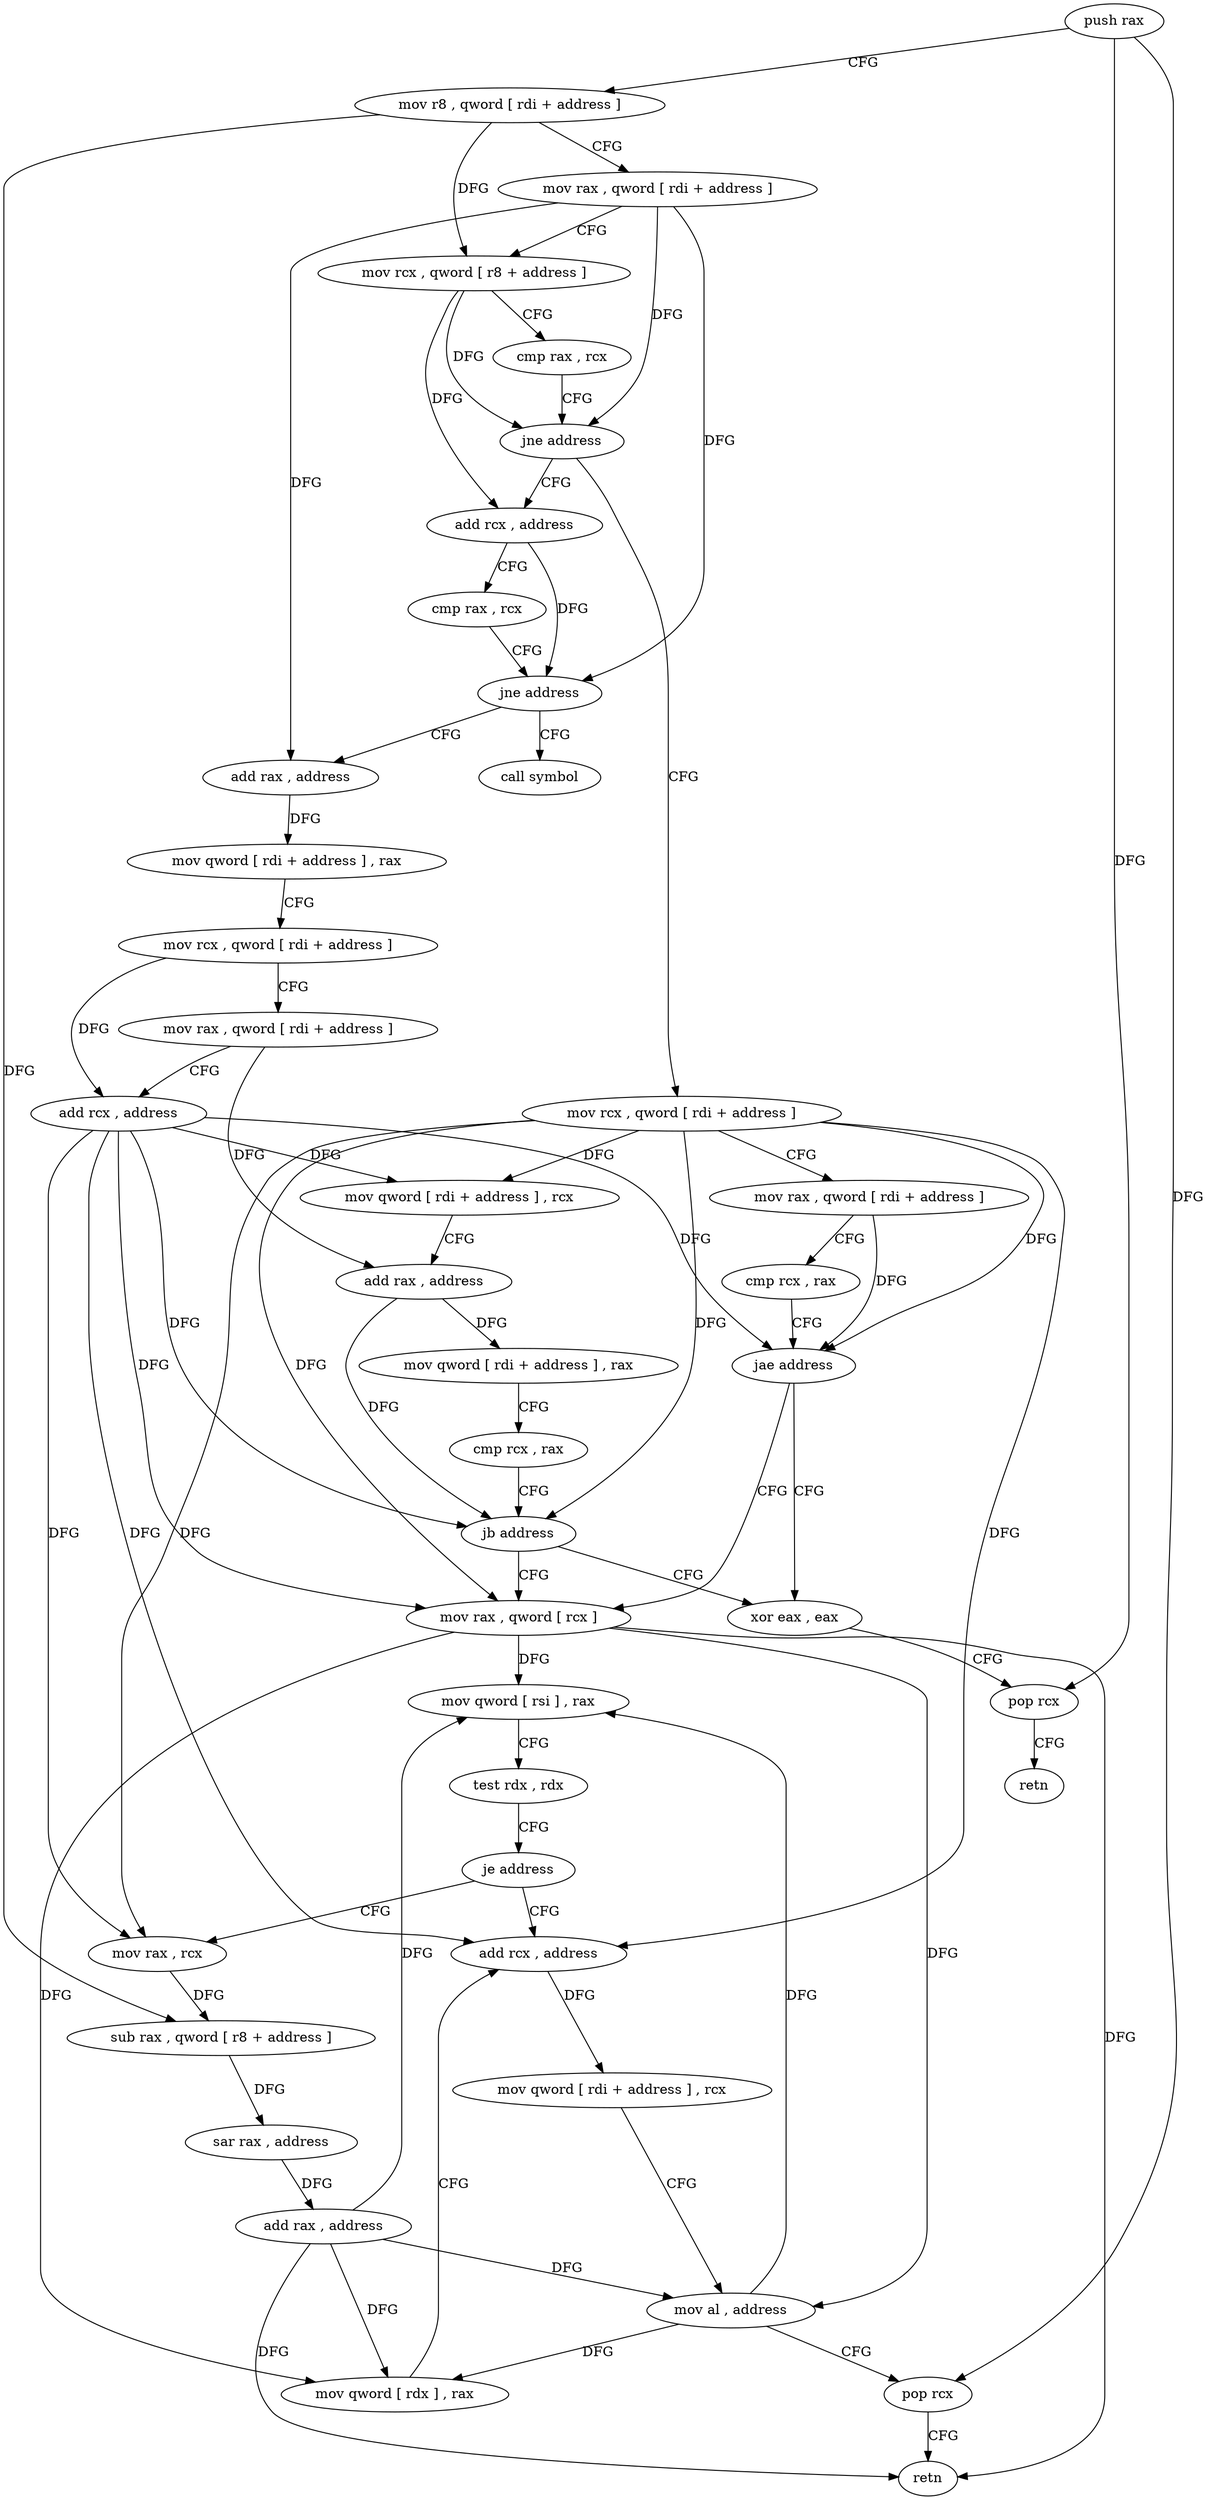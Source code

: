 digraph "func" {
"156576" [label = "push rax" ]
"156577" [label = "mov r8 , qword [ rdi + address ]" ]
"156581" [label = "mov rax , qword [ rdi + address ]" ]
"156585" [label = "mov rcx , qword [ r8 + address ]" ]
"156589" [label = "cmp rax , rcx" ]
"156592" [label = "jne address" ]
"156648" [label = "add rcx , address" ]
"156594" [label = "mov rcx , qword [ rdi + address ]" ]
"156652" [label = "cmp rax , rcx" ]
"156655" [label = "jne address" ]
"156698" [label = "call symbol" ]
"156657" [label = "add rax , address" ]
"156598" [label = "mov rax , qword [ rdi + address ]" ]
"156602" [label = "cmp rcx , rax" ]
"156605" [label = "jae address" ]
"156694" [label = "xor eax , eax" ]
"156607" [label = "mov rax , qword [ rcx ]" ]
"156661" [label = "mov qword [ rdi + address ] , rax" ]
"156665" [label = "mov rcx , qword [ rdi + address ]" ]
"156669" [label = "mov rax , qword [ rdi + address ]" ]
"156673" [label = "add rcx , address" ]
"156677" [label = "mov qword [ rdi + address ] , rcx" ]
"156681" [label = "add rax , address" ]
"156685" [label = "mov qword [ rdi + address ] , rax" ]
"156689" [label = "cmp rcx , rax" ]
"156692" [label = "jb address" ]
"156696" [label = "pop rcx" ]
"156697" [label = "retn" ]
"156610" [label = "mov qword [ rsi ] , rax" ]
"156613" [label = "test rdx , rdx" ]
"156616" [label = "je address" ]
"156636" [label = "add rcx , address" ]
"156618" [label = "mov rax , rcx" ]
"156640" [label = "mov qword [ rdi + address ] , rcx" ]
"156644" [label = "mov al , address" ]
"156646" [label = "pop rcx" ]
"156647" [label = "retn" ]
"156621" [label = "sub rax , qword [ r8 + address ]" ]
"156625" [label = "sar rax , address" ]
"156629" [label = "add rax , address" ]
"156633" [label = "mov qword [ rdx ] , rax" ]
"156576" -> "156577" [ label = "CFG" ]
"156576" -> "156696" [ label = "DFG" ]
"156576" -> "156646" [ label = "DFG" ]
"156577" -> "156581" [ label = "CFG" ]
"156577" -> "156585" [ label = "DFG" ]
"156577" -> "156621" [ label = "DFG" ]
"156581" -> "156585" [ label = "CFG" ]
"156581" -> "156592" [ label = "DFG" ]
"156581" -> "156655" [ label = "DFG" ]
"156581" -> "156657" [ label = "DFG" ]
"156585" -> "156589" [ label = "CFG" ]
"156585" -> "156592" [ label = "DFG" ]
"156585" -> "156648" [ label = "DFG" ]
"156589" -> "156592" [ label = "CFG" ]
"156592" -> "156648" [ label = "CFG" ]
"156592" -> "156594" [ label = "CFG" ]
"156648" -> "156652" [ label = "CFG" ]
"156648" -> "156655" [ label = "DFG" ]
"156594" -> "156598" [ label = "CFG" ]
"156594" -> "156605" [ label = "DFG" ]
"156594" -> "156677" [ label = "DFG" ]
"156594" -> "156692" [ label = "DFG" ]
"156594" -> "156607" [ label = "DFG" ]
"156594" -> "156636" [ label = "DFG" ]
"156594" -> "156618" [ label = "DFG" ]
"156652" -> "156655" [ label = "CFG" ]
"156655" -> "156698" [ label = "CFG" ]
"156655" -> "156657" [ label = "CFG" ]
"156657" -> "156661" [ label = "DFG" ]
"156598" -> "156602" [ label = "CFG" ]
"156598" -> "156605" [ label = "DFG" ]
"156602" -> "156605" [ label = "CFG" ]
"156605" -> "156694" [ label = "CFG" ]
"156605" -> "156607" [ label = "CFG" ]
"156694" -> "156696" [ label = "CFG" ]
"156607" -> "156610" [ label = "DFG" ]
"156607" -> "156644" [ label = "DFG" ]
"156607" -> "156647" [ label = "DFG" ]
"156607" -> "156633" [ label = "DFG" ]
"156661" -> "156665" [ label = "CFG" ]
"156665" -> "156669" [ label = "CFG" ]
"156665" -> "156673" [ label = "DFG" ]
"156669" -> "156673" [ label = "CFG" ]
"156669" -> "156681" [ label = "DFG" ]
"156673" -> "156677" [ label = "DFG" ]
"156673" -> "156605" [ label = "DFG" ]
"156673" -> "156692" [ label = "DFG" ]
"156673" -> "156607" [ label = "DFG" ]
"156673" -> "156636" [ label = "DFG" ]
"156673" -> "156618" [ label = "DFG" ]
"156677" -> "156681" [ label = "CFG" ]
"156681" -> "156685" [ label = "DFG" ]
"156681" -> "156692" [ label = "DFG" ]
"156685" -> "156689" [ label = "CFG" ]
"156689" -> "156692" [ label = "CFG" ]
"156692" -> "156607" [ label = "CFG" ]
"156692" -> "156694" [ label = "CFG" ]
"156696" -> "156697" [ label = "CFG" ]
"156610" -> "156613" [ label = "CFG" ]
"156613" -> "156616" [ label = "CFG" ]
"156616" -> "156636" [ label = "CFG" ]
"156616" -> "156618" [ label = "CFG" ]
"156636" -> "156640" [ label = "DFG" ]
"156618" -> "156621" [ label = "DFG" ]
"156640" -> "156644" [ label = "CFG" ]
"156644" -> "156646" [ label = "CFG" ]
"156644" -> "156610" [ label = "DFG" ]
"156644" -> "156633" [ label = "DFG" ]
"156646" -> "156647" [ label = "CFG" ]
"156621" -> "156625" [ label = "DFG" ]
"156625" -> "156629" [ label = "DFG" ]
"156629" -> "156633" [ label = "DFG" ]
"156629" -> "156610" [ label = "DFG" ]
"156629" -> "156644" [ label = "DFG" ]
"156629" -> "156647" [ label = "DFG" ]
"156633" -> "156636" [ label = "CFG" ]
}
